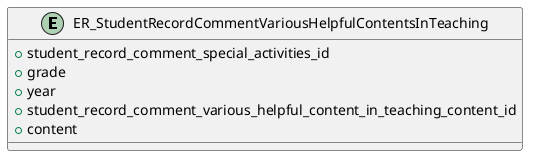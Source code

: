 @startuml

entity "ER_StudentRecordCommentVariousHelpfulContentsInTeaching"{
    + student_record_comment_special_activities_id
    + grade
    + year
    + student_record_comment_various_helpful_content_in_teaching_content_id
    + content
}
@enduml